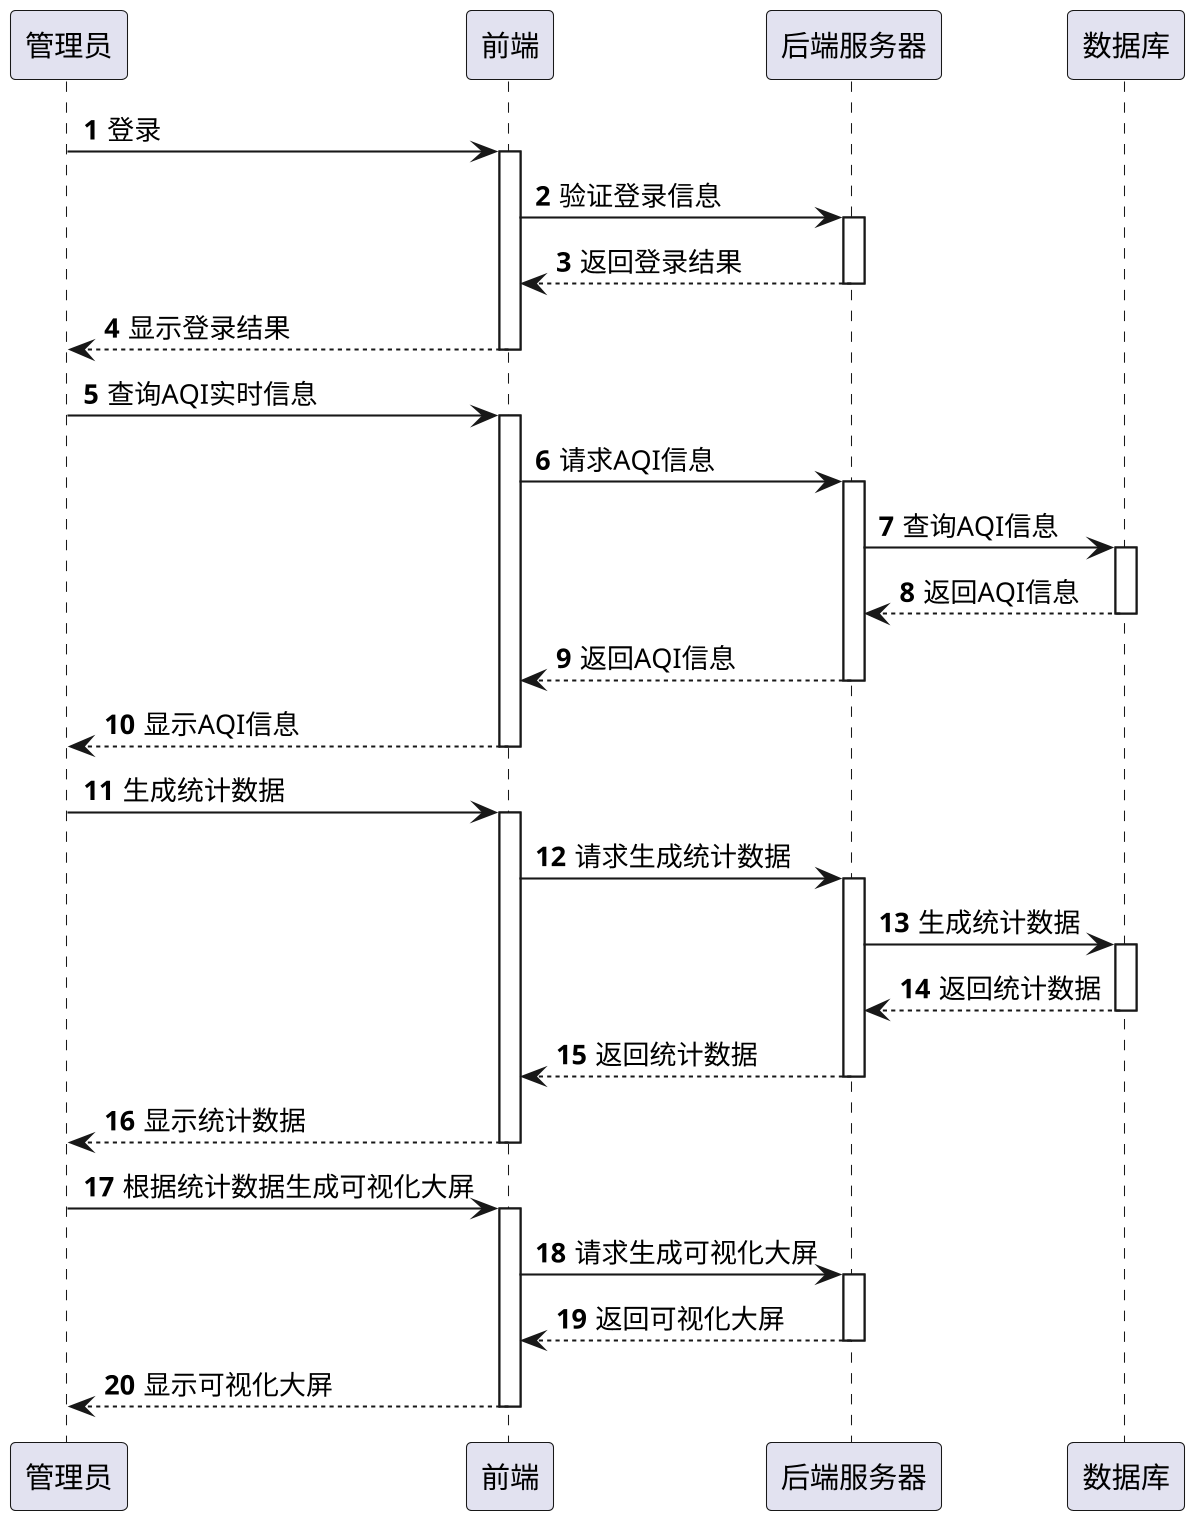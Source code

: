 @startuml
'https://plantuml.com/sequence-diagram
skinparam dpi 200
autonumber
管理员 -> 前端 : 登录
activate 前端
前端 -> 后端服务器 : 验证登录信息
activate 后端服务器
后端服务器 --> 前端 : 返回登录结果
deactivate 后端服务器
前端 --> 管理员 : 显示登录结果
deactivate 前端

管理员 -> 前端 : 查询AQI实时信息
activate 前端
前端 -> 后端服务器 : 请求AQI信息
activate 后端服务器
后端服务器 -> 数据库 : 查询AQI信息
activate 数据库
数据库 --> 后端服务器 : 返回AQI信息
deactivate 数据库
后端服务器 --> 前端 : 返回AQI信息
deactivate 后端服务器
前端 --> 管理员 : 显示AQI信息
deactivate 前端

管理员 -> 前端 : 生成统计数据
activate 前端
前端 -> 后端服务器 : 请求生成统计数据
activate 后端服务器
后端服务器 -> 数据库 : 生成统计数据
activate 数据库
数据库 --> 后端服务器 : 返回统计数据
deactivate 数据库
后端服务器 --> 前端 : 返回统计数据
deactivate 后端服务器
前端 --> 管理员 : 显示统计数据
deactivate 前端

管理员 -> 前端 : 根据统计数据生成可视化大屏
activate 前端
前端 -> 后端服务器 : 请求生成可视化大屏
activate 后端服务器
后端服务器 --> 前端 : 返回可视化大屏
deactivate 后端服务器
前端 --> 管理员 : 显示可视化大屏
deactivate 前端

@enduml
